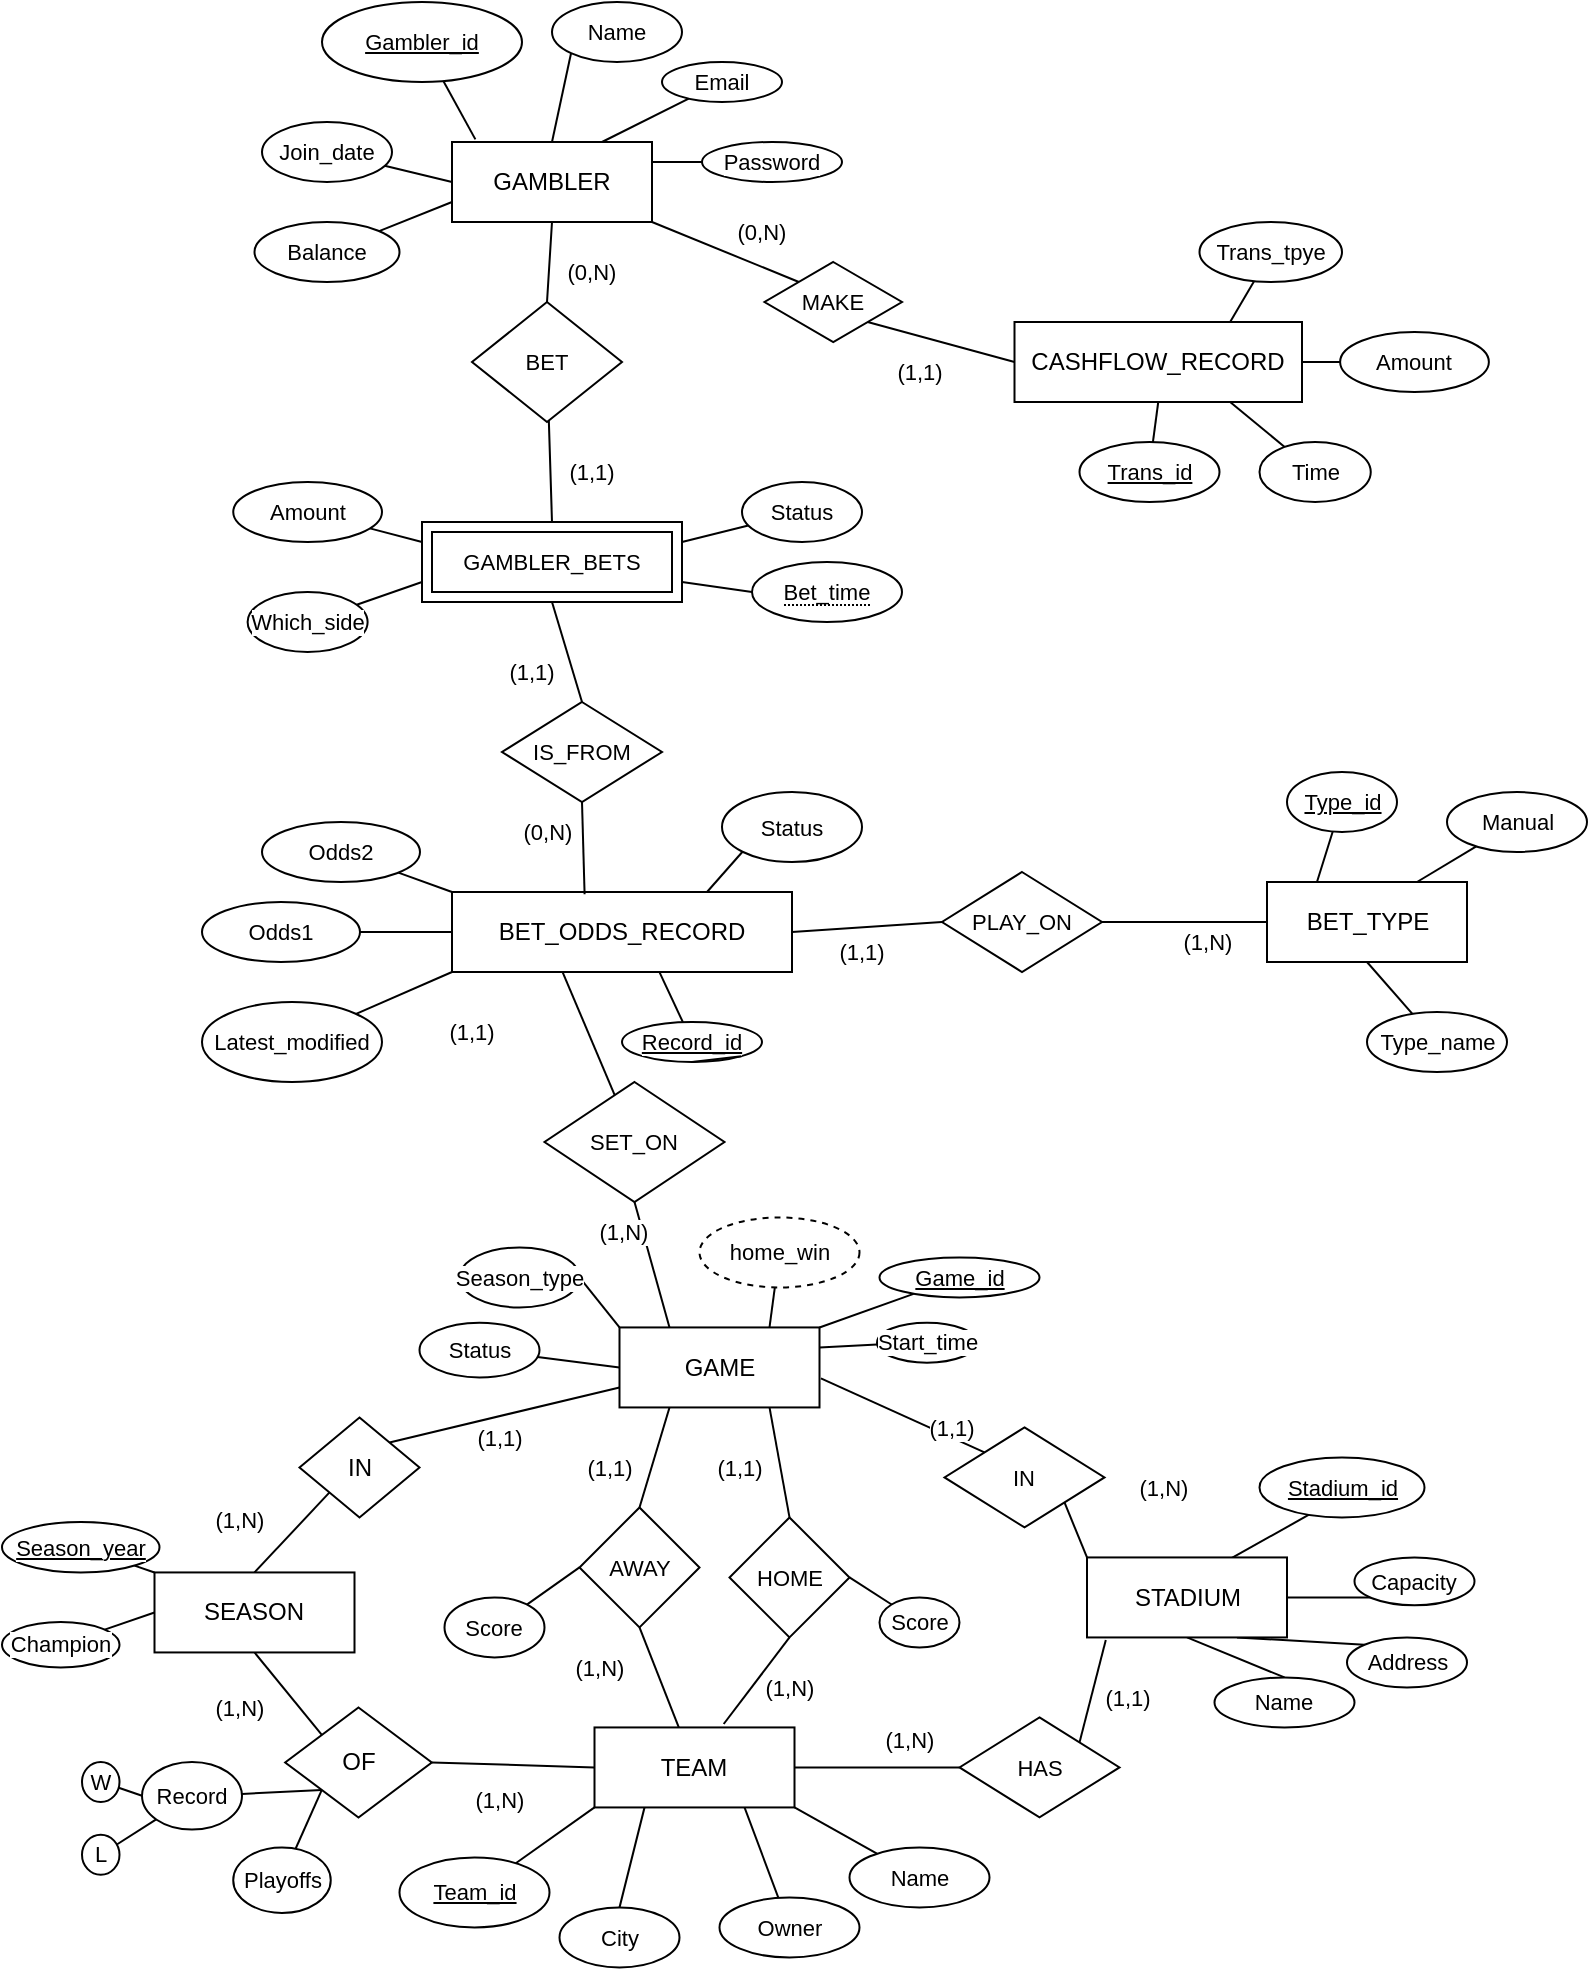 <mxfile version="24.7.17">
  <diagram id="R2lEEEUBdFMjLlhIrx00" name="Page-1">
    <mxGraphModel dx="794" dy="557" grid="1" gridSize="10" guides="1" tooltips="1" connect="1" arrows="0" fold="1" page="1" pageScale="1" pageWidth="850" pageHeight="1100" math="0" shadow="0" extFonts="Permanent Marker^https://fonts.googleapis.com/css?family=Permanent+Marker">
      <root>
        <mxCell id="0" />
        <mxCell id="1" parent="0" />
        <mxCell id="icIyiKykeQHYWmnCPTU--62" style="edgeStyle=none;shape=connector;rounded=0;orthogonalLoop=1;jettySize=auto;html=1;exitX=0.25;exitY=1;exitDx=0;exitDy=0;strokeColor=default;align=center;verticalAlign=middle;fontFamily=Helvetica;fontSize=11;fontColor=default;labelBackgroundColor=default;endArrow=none;entryX=0.5;entryY=0;entryDx=0;entryDy=0;" parent="1" source="icIyiKykeQHYWmnCPTU--3" target="icIyiKykeQHYWmnCPTU--63" edge="1">
          <mxGeometry relative="1" as="geometry">
            <mxPoint x="388.75" y="1017.72" as="targetPoint" />
          </mxGeometry>
        </mxCell>
        <mxCell id="icIyiKykeQHYWmnCPTU--99" style="edgeStyle=none;shape=connector;rounded=0;orthogonalLoop=1;jettySize=auto;html=1;exitX=0.75;exitY=1;exitDx=0;exitDy=0;strokeColor=default;align=center;verticalAlign=middle;fontFamily=Helvetica;fontSize=11;fontColor=default;labelBackgroundColor=default;endArrow=none;" parent="1" source="icIyiKykeQHYWmnCPTU--3" target="icIyiKykeQHYWmnCPTU--100" edge="1">
          <mxGeometry relative="1" as="geometry">
            <mxPoint x="428.75" y="997.72" as="targetPoint" />
          </mxGeometry>
        </mxCell>
        <mxCell id="icIyiKykeQHYWmnCPTU--119" style="edgeStyle=none;shape=connector;rounded=0;orthogonalLoop=1;jettySize=auto;html=1;exitX=1;exitY=1;exitDx=0;exitDy=0;strokeColor=default;align=center;verticalAlign=middle;fontFamily=Helvetica;fontSize=11;fontColor=default;labelBackgroundColor=default;endArrow=none;" parent="1" source="icIyiKykeQHYWmnCPTU--3" target="icIyiKykeQHYWmnCPTU--120" edge="1">
          <mxGeometry relative="1" as="geometry">
            <mxPoint x="478.75" y="967.72" as="targetPoint" />
          </mxGeometry>
        </mxCell>
        <mxCell id="icIyiKykeQHYWmnCPTU--3" value="TEAM" style="whiteSpace=wrap;html=1;align=center;" parent="1" vertex="1">
          <mxGeometry x="346.25" y="912.72" width="100" height="40" as="geometry" />
        </mxCell>
        <mxCell id="icIyiKykeQHYWmnCPTU--30" style="edgeStyle=none;shape=connector;rounded=0;orthogonalLoop=1;jettySize=auto;html=1;exitX=0.75;exitY=1;exitDx=0;exitDy=0;strokeColor=default;align=center;verticalAlign=middle;fontFamily=Helvetica;fontSize=11;fontColor=default;labelBackgroundColor=default;endArrow=none;entryX=0.5;entryY=0;entryDx=0;entryDy=0;" parent="1" source="icIyiKykeQHYWmnCPTU--5" target="icIyiKykeQHYWmnCPTU--31" edge="1">
          <mxGeometry relative="1" as="geometry">
            <mxPoint x="488.75" y="792.72" as="targetPoint" />
          </mxGeometry>
        </mxCell>
        <mxCell id="icIyiKykeQHYWmnCPTU--32" style="edgeStyle=none;shape=connector;rounded=0;orthogonalLoop=1;jettySize=auto;html=1;strokeColor=default;align=center;verticalAlign=middle;fontFamily=Helvetica;fontSize=11;fontColor=default;labelBackgroundColor=default;endArrow=none;entryX=0;entryY=0.5;entryDx=0;entryDy=0;exitX=0.25;exitY=1;exitDx=0;exitDy=0;" parent="1" source="icIyiKykeQHYWmnCPTU--5" target="icIyiKykeQHYWmnCPTU--33" edge="1">
          <mxGeometry relative="1" as="geometry">
            <mxPoint x="398.75" y="842.72" as="targetPoint" />
            <mxPoint x="368.75" y="757.72" as="sourcePoint" />
          </mxGeometry>
        </mxCell>
        <mxCell id="icIyiKykeQHYWmnCPTU--37" style="edgeStyle=none;shape=connector;rounded=0;orthogonalLoop=1;jettySize=auto;html=1;exitX=1;exitY=0.5;exitDx=0;exitDy=0;strokeColor=default;align=center;verticalAlign=middle;fontFamily=Helvetica;fontSize=11;fontColor=default;labelBackgroundColor=default;endArrow=none;" parent="1" source="icIyiKykeQHYWmnCPTU--31" target="icIyiKykeQHYWmnCPTU--38" edge="1">
          <mxGeometry relative="1" as="geometry">
            <mxPoint x="478.75" y="672.72" as="targetPoint" />
          </mxGeometry>
        </mxCell>
        <mxCell id="icIyiKykeQHYWmnCPTU--101" style="edgeStyle=none;shape=connector;rounded=0;orthogonalLoop=1;jettySize=auto;html=1;exitX=1;exitY=0;exitDx=0;exitDy=0;strokeColor=default;align=center;verticalAlign=middle;fontFamily=Helvetica;fontSize=11;fontColor=default;labelBackgroundColor=default;endArrow=none;" parent="1" source="icIyiKykeQHYWmnCPTU--5" target="icIyiKykeQHYWmnCPTU--102" edge="1">
          <mxGeometry relative="1" as="geometry">
            <mxPoint x="803.75" y="677.72" as="targetPoint" />
            <mxPoint x="778.75" y="702.72" as="sourcePoint" />
          </mxGeometry>
        </mxCell>
        <mxCell id="icIyiKykeQHYWmnCPTU--103" style="edgeStyle=none;shape=connector;rounded=0;orthogonalLoop=1;jettySize=auto;html=1;exitX=0;exitY=0.5;exitDx=0;exitDy=0;strokeColor=default;align=center;verticalAlign=middle;fontFamily=Helvetica;fontSize=11;fontColor=default;labelBackgroundColor=default;endArrow=none;" parent="1" source="icIyiKykeQHYWmnCPTU--5" target="icIyiKykeQHYWmnCPTU--104" edge="1">
          <mxGeometry relative="1" as="geometry">
            <mxPoint x="338.75" y="707.72" as="targetPoint" />
          </mxGeometry>
        </mxCell>
        <mxCell id="icIyiKykeQHYWmnCPTU--116" style="edgeStyle=none;shape=connector;rounded=0;orthogonalLoop=1;jettySize=auto;html=1;exitX=0.75;exitY=0;exitDx=0;exitDy=0;strokeColor=default;align=center;verticalAlign=middle;fontFamily=Helvetica;fontSize=11;fontColor=default;labelBackgroundColor=default;endArrow=none;" parent="1" source="icIyiKykeQHYWmnCPTU--5" target="icIyiKykeQHYWmnCPTU--115" edge="1">
          <mxGeometry relative="1" as="geometry" />
        </mxCell>
        <mxCell id="icIyiKykeQHYWmnCPTU--5" value="GAME" style="whiteSpace=wrap;html=1;align=center;" parent="1" vertex="1">
          <mxGeometry x="358.75" y="712.72" width="100" height="40" as="geometry" />
        </mxCell>
        <mxCell id="icIyiKykeQHYWmnCPTU--109" style="edgeStyle=none;shape=connector;rounded=0;orthogonalLoop=1;jettySize=auto;html=1;exitX=1;exitY=0.25;exitDx=0;exitDy=0;strokeColor=default;align=center;verticalAlign=middle;fontFamily=Helvetica;fontSize=11;fontColor=default;labelBackgroundColor=default;endArrow=none;" parent="1" source="icIyiKykeQHYWmnCPTU--5" target="icIyiKykeQHYWmnCPTU--110" edge="1">
          <mxGeometry relative="1" as="geometry">
            <mxPoint x="748.75" y="777.72" as="targetPoint" />
            <mxPoint x="573.75" y="760.22" as="sourcePoint" />
          </mxGeometry>
        </mxCell>
        <mxCell id="icIyiKykeQHYWmnCPTU--122" style="edgeStyle=none;shape=connector;rounded=0;orthogonalLoop=1;jettySize=auto;html=1;exitX=0.117;exitY=-0.033;exitDx=0;exitDy=0;strokeColor=default;align=center;verticalAlign=middle;fontFamily=Helvetica;fontSize=11;fontColor=default;labelBackgroundColor=default;endArrow=none;exitPerimeter=0;" parent="1" source="icIyiKykeQHYWmnCPTU--9" target="icIyiKykeQHYWmnCPTU--123" edge="1">
          <mxGeometry relative="1" as="geometry">
            <mxPoint x="270" y="90" as="targetPoint" />
          </mxGeometry>
        </mxCell>
        <mxCell id="icIyiKykeQHYWmnCPTU--125" style="edgeStyle=none;shape=connector;rounded=0;orthogonalLoop=1;jettySize=auto;html=1;exitX=0.5;exitY=0;exitDx=0;exitDy=0;entryX=0;entryY=1;entryDx=0;entryDy=0;strokeColor=default;align=center;verticalAlign=middle;fontFamily=Helvetica;fontSize=11;fontColor=default;labelBackgroundColor=default;endArrow=none;" parent="1" source="icIyiKykeQHYWmnCPTU--9" target="icIyiKykeQHYWmnCPTU--124" edge="1">
          <mxGeometry relative="1" as="geometry" />
        </mxCell>
        <mxCell id="icIyiKykeQHYWmnCPTU--126" style="edgeStyle=none;shape=connector;rounded=0;orthogonalLoop=1;jettySize=auto;html=1;exitX=0.75;exitY=0;exitDx=0;exitDy=0;strokeColor=default;align=center;verticalAlign=middle;fontFamily=Helvetica;fontSize=11;fontColor=default;labelBackgroundColor=default;endArrow=none;" parent="1" source="icIyiKykeQHYWmnCPTU--9" target="icIyiKykeQHYWmnCPTU--127" edge="1">
          <mxGeometry relative="1" as="geometry">
            <mxPoint x="400" y="110" as="targetPoint" />
          </mxGeometry>
        </mxCell>
        <mxCell id="icIyiKykeQHYWmnCPTU--128" style="edgeStyle=none;shape=connector;rounded=0;orthogonalLoop=1;jettySize=auto;html=1;exitX=1;exitY=0.25;exitDx=0;exitDy=0;strokeColor=default;align=center;verticalAlign=middle;fontFamily=Helvetica;fontSize=11;fontColor=default;labelBackgroundColor=default;endArrow=none;" parent="1" source="icIyiKykeQHYWmnCPTU--9" target="icIyiKykeQHYWmnCPTU--130" edge="1">
          <mxGeometry relative="1" as="geometry">
            <mxPoint x="400" y="130.333" as="targetPoint" />
          </mxGeometry>
        </mxCell>
        <mxCell id="icIyiKykeQHYWmnCPTU--132" style="edgeStyle=none;shape=connector;rounded=0;orthogonalLoop=1;jettySize=auto;html=1;exitX=0;exitY=0.5;exitDx=0;exitDy=0;strokeColor=default;align=center;verticalAlign=middle;fontFamily=Helvetica;fontSize=11;fontColor=default;labelBackgroundColor=default;endArrow=none;" parent="1" source="icIyiKykeQHYWmnCPTU--9" target="icIyiKykeQHYWmnCPTU--133" edge="1">
          <mxGeometry relative="1" as="geometry">
            <mxPoint x="240" y="140.333" as="targetPoint" />
          </mxGeometry>
        </mxCell>
        <mxCell id="icIyiKykeQHYWmnCPTU--297" style="edgeStyle=none;shape=connector;rounded=0;orthogonalLoop=1;jettySize=auto;html=1;exitX=0;exitY=0.75;exitDx=0;exitDy=0;strokeColor=default;align=center;verticalAlign=middle;fontFamily=Helvetica;fontSize=11;fontColor=default;labelBackgroundColor=default;endArrow=none;" parent="1" source="icIyiKykeQHYWmnCPTU--9" target="icIyiKykeQHYWmnCPTU--298" edge="1">
          <mxGeometry relative="1" as="geometry">
            <mxPoint x="240" y="160.0" as="targetPoint" />
          </mxGeometry>
        </mxCell>
        <mxCell id="icIyiKykeQHYWmnCPTU--9" value="GAMBLER" style="whiteSpace=wrap;html=1;align=center;" parent="1" vertex="1">
          <mxGeometry x="275" y="120" width="100" height="40" as="geometry" />
        </mxCell>
        <mxCell id="icIyiKykeQHYWmnCPTU--93" style="edgeStyle=none;shape=connector;rounded=0;orthogonalLoop=1;jettySize=auto;html=1;exitX=0.324;exitY=0.988;exitDx=0;exitDy=0;strokeColor=default;align=center;verticalAlign=middle;fontFamily=Helvetica;fontSize=11;fontColor=default;labelBackgroundColor=default;endArrow=none;exitPerimeter=0;" parent="1" source="icIyiKykeQHYWmnCPTU--10" target="icIyiKykeQHYWmnCPTU--94" edge="1">
          <mxGeometry relative="1" as="geometry">
            <mxPoint x="330" y="590" as="targetPoint" />
          </mxGeometry>
        </mxCell>
        <mxCell id="icIyiKykeQHYWmnCPTU--157" style="edgeStyle=none;shape=connector;rounded=0;orthogonalLoop=1;jettySize=auto;html=1;strokeColor=default;align=center;verticalAlign=middle;fontFamily=Helvetica;fontSize=11;fontColor=default;labelBackgroundColor=default;endArrow=none;exitX=0.604;exitY=0.946;exitDx=0;exitDy=0;exitPerimeter=0;" parent="1" source="icIyiKykeQHYWmnCPTU--10" target="icIyiKykeQHYWmnCPTU--158" edge="1">
          <mxGeometry relative="1" as="geometry">
            <mxPoint x="250" y="470" as="targetPoint" />
          </mxGeometry>
        </mxCell>
        <mxCell id="icIyiKykeQHYWmnCPTU--159" style="edgeStyle=none;shape=connector;rounded=0;orthogonalLoop=1;jettySize=auto;html=1;exitX=0;exitY=0.5;exitDx=0;exitDy=0;strokeColor=default;align=center;verticalAlign=middle;fontFamily=Helvetica;fontSize=11;fontColor=default;labelBackgroundColor=default;endArrow=none;" parent="1" source="icIyiKykeQHYWmnCPTU--10" target="icIyiKykeQHYWmnCPTU--160" edge="1">
          <mxGeometry relative="1" as="geometry">
            <mxPoint x="440" y="570" as="targetPoint" />
          </mxGeometry>
        </mxCell>
        <mxCell id="icIyiKykeQHYWmnCPTU--171" style="edgeStyle=none;shape=connector;rounded=0;orthogonalLoop=1;jettySize=auto;html=1;exitX=0;exitY=1;exitDx=0;exitDy=0;strokeColor=default;align=center;verticalAlign=middle;fontFamily=Helvetica;fontSize=11;fontColor=default;labelBackgroundColor=default;endArrow=none;" parent="1" source="icIyiKykeQHYWmnCPTU--10" target="icIyiKykeQHYWmnCPTU--172" edge="1">
          <mxGeometry relative="1" as="geometry">
            <mxPoint x="230" y="560" as="targetPoint" />
          </mxGeometry>
        </mxCell>
        <mxCell id="icIyiKykeQHYWmnCPTU--10" value="BET_ODDS_RECORD" style="whiteSpace=wrap;html=1;align=center;" parent="1" vertex="1">
          <mxGeometry x="275" y="495" width="170" height="40" as="geometry" />
        </mxCell>
        <mxCell id="icIyiKykeQHYWmnCPTU--31" value="HOME" style="shape=rhombus;perimeter=rhombusPerimeter;whiteSpace=wrap;html=1;align=center;fontFamily=Helvetica;fontSize=11;fontColor=default;labelBackgroundColor=default;" parent="1" vertex="1">
          <mxGeometry x="413.75" y="807.72" width="60" height="60" as="geometry" />
        </mxCell>
        <mxCell id="icIyiKykeQHYWmnCPTU--35" style="edgeStyle=none;shape=connector;rounded=0;orthogonalLoop=1;jettySize=auto;html=1;exitX=1;exitY=0.5;exitDx=0;exitDy=0;strokeColor=default;align=center;verticalAlign=middle;fontFamily=Helvetica;fontSize=11;fontColor=default;labelBackgroundColor=default;endArrow=none;" parent="1" source="icIyiKykeQHYWmnCPTU--33" target="icIyiKykeQHYWmnCPTU--3" edge="1">
          <mxGeometry relative="1" as="geometry" />
        </mxCell>
        <mxCell id="icIyiKykeQHYWmnCPTU--33" value="AWAY" style="shape=rhombus;perimeter=rhombusPerimeter;whiteSpace=wrap;html=1;align=center;fontFamily=Helvetica;fontSize=11;fontColor=default;labelBackgroundColor=default;direction=south;" parent="1" vertex="1">
          <mxGeometry x="338.75" y="802.72" width="60" height="60" as="geometry" />
        </mxCell>
        <mxCell id="icIyiKykeQHYWmnCPTU--36" style="edgeStyle=none;shape=connector;rounded=0;orthogonalLoop=1;jettySize=auto;html=1;exitX=0.5;exitY=1;exitDx=0;exitDy=0;entryX=0.646;entryY=-0.043;entryDx=0;entryDy=0;entryPerimeter=0;strokeColor=default;align=center;verticalAlign=middle;fontFamily=Helvetica;fontSize=11;fontColor=default;labelBackgroundColor=default;endArrow=none;" parent="1" source="icIyiKykeQHYWmnCPTU--31" target="icIyiKykeQHYWmnCPTU--3" edge="1">
          <mxGeometry relative="1" as="geometry" />
        </mxCell>
        <mxCell id="icIyiKykeQHYWmnCPTU--38" value="Score" style="ellipse;whiteSpace=wrap;html=1;align=center;fontFamily=Helvetica;fontSize=11;fontColor=default;labelBackgroundColor=default;" parent="1" vertex="1">
          <mxGeometry x="488.75" y="847.72" width="40" height="25" as="geometry" />
        </mxCell>
        <mxCell id="icIyiKykeQHYWmnCPTU--39" style="edgeStyle=none;shape=connector;rounded=0;orthogonalLoop=1;jettySize=auto;html=1;exitX=0.5;exitY=1;exitDx=0;exitDy=0;strokeColor=default;align=center;verticalAlign=middle;fontFamily=Helvetica;fontSize=11;fontColor=default;labelBackgroundColor=default;endArrow=none;" parent="1" source="icIyiKykeQHYWmnCPTU--33" target="icIyiKykeQHYWmnCPTU--40" edge="1">
          <mxGeometry relative="1" as="geometry">
            <mxPoint x="218.75" y="692.72" as="targetPoint" />
            <mxPoint x="318.75" y="862.72" as="sourcePoint" />
          </mxGeometry>
        </mxCell>
        <mxCell id="icIyiKykeQHYWmnCPTU--40" value="Score" style="ellipse;whiteSpace=wrap;html=1;align=center;fontFamily=Helvetica;fontSize=11;fontColor=default;labelBackgroundColor=default;" parent="1" vertex="1">
          <mxGeometry x="271.25" y="847.72" width="50" height="30" as="geometry" />
        </mxCell>
        <mxCell id="icIyiKykeQHYWmnCPTU--60" style="edgeStyle=none;shape=connector;rounded=0;orthogonalLoop=1;jettySize=auto;html=1;exitX=0;exitY=1;exitDx=0;exitDy=0;strokeColor=default;align=center;verticalAlign=middle;fontFamily=Helvetica;fontSize=11;fontColor=default;labelBackgroundColor=default;endArrow=none;" parent="1" source="icIyiKykeQHYWmnCPTU--3" target="icIyiKykeQHYWmnCPTU--61" edge="1">
          <mxGeometry relative="1" as="geometry">
            <mxPoint x="373.75" y="997.72" as="targetPoint" />
            <mxPoint x="413.75" y="992.72" as="sourcePoint" />
          </mxGeometry>
        </mxCell>
        <mxCell id="icIyiKykeQHYWmnCPTU--61" value="Team_id" style="ellipse;whiteSpace=wrap;html=1;align=center;fontStyle=4;fontFamily=Helvetica;fontSize=11;fontColor=default;labelBackgroundColor=default;" parent="1" vertex="1">
          <mxGeometry x="248.75" y="977.72" width="75" height="35" as="geometry" />
        </mxCell>
        <mxCell id="icIyiKykeQHYWmnCPTU--63" value="City" style="ellipse;whiteSpace=wrap;html=1;align=center;fontFamily=Helvetica;fontSize=11;fontColor=default;labelBackgroundColor=default;" parent="1" vertex="1">
          <mxGeometry x="328.75" y="1002.72" width="60" height="30" as="geometry" />
        </mxCell>
        <mxCell id="icIyiKykeQHYWmnCPTU--77" style="edgeStyle=none;shape=connector;rounded=0;orthogonalLoop=1;jettySize=auto;html=1;exitX=0.5;exitY=1;exitDx=0;exitDy=0;strokeColor=default;align=center;verticalAlign=middle;fontFamily=Helvetica;fontSize=11;fontColor=default;labelBackgroundColor=default;endArrow=none;entryX=0.5;entryY=0;entryDx=0;entryDy=0;" parent="1" source="icIyiKykeQHYWmnCPTU--76" target="icIyiKykeQHYWmnCPTU--79" edge="1">
          <mxGeometry relative="1" as="geometry">
            <mxPoint x="305" y="390" as="targetPoint" />
          </mxGeometry>
        </mxCell>
        <mxCell id="icIyiKykeQHYWmnCPTU--81" style="edgeStyle=none;shape=connector;rounded=0;orthogonalLoop=1;jettySize=auto;html=1;exitX=0.5;exitY=0;exitDx=0;exitDy=0;strokeColor=default;align=center;verticalAlign=middle;fontFamily=Helvetica;fontSize=11;fontColor=default;labelBackgroundColor=default;endArrow=none;" parent="1" source="icIyiKykeQHYWmnCPTU--76" target="icIyiKykeQHYWmnCPTU--82" edge="1">
          <mxGeometry relative="1" as="geometry">
            <mxPoint x="355" y="270" as="targetPoint" />
          </mxGeometry>
        </mxCell>
        <mxCell id="icIyiKykeQHYWmnCPTU--139" style="edgeStyle=none;shape=connector;rounded=0;orthogonalLoop=1;jettySize=auto;html=1;exitX=0;exitY=0.75;exitDx=0;exitDy=0;strokeColor=default;align=center;verticalAlign=middle;fontFamily=Helvetica;fontSize=11;fontColor=default;labelBackgroundColor=default;endArrow=none;" parent="1" source="icIyiKykeQHYWmnCPTU--76" target="icIyiKykeQHYWmnCPTU--140" edge="1">
          <mxGeometry relative="1" as="geometry">
            <mxPoint x="380" y="370" as="targetPoint" />
          </mxGeometry>
        </mxCell>
        <mxCell id="icIyiKykeQHYWmnCPTU--142" style="edgeStyle=none;shape=connector;rounded=0;orthogonalLoop=1;jettySize=auto;html=1;exitX=1;exitY=0.25;exitDx=0;exitDy=0;strokeColor=default;align=center;verticalAlign=middle;fontFamily=Helvetica;fontSize=11;fontColor=default;labelBackgroundColor=default;endArrow=none;" parent="1" source="icIyiKykeQHYWmnCPTU--76" target="icIyiKykeQHYWmnCPTU--143" edge="1">
          <mxGeometry relative="1" as="geometry">
            <mxPoint x="430" y="320.333" as="targetPoint" />
          </mxGeometry>
        </mxCell>
        <mxCell id="icIyiKykeQHYWmnCPTU--299" style="edgeStyle=none;shape=connector;rounded=0;orthogonalLoop=1;jettySize=auto;html=1;exitX=0;exitY=0.25;exitDx=0;exitDy=0;strokeColor=default;align=center;verticalAlign=middle;fontFamily=Helvetica;fontSize=11;fontColor=default;labelBackgroundColor=default;endArrow=none;" parent="1" source="icIyiKykeQHYWmnCPTU--76" target="icIyiKykeQHYWmnCPTU--300" edge="1">
          <mxGeometry relative="1" as="geometry">
            <mxPoint x="240" y="319.923" as="targetPoint" />
          </mxGeometry>
        </mxCell>
        <mxCell id="icIyiKykeQHYWmnCPTU--76" value="GAMBLER_BETS" style="shape=ext;margin=3;double=1;whiteSpace=wrap;html=1;align=center;fontFamily=Helvetica;fontSize=11;fontColor=default;labelBackgroundColor=default;" parent="1" vertex="1">
          <mxGeometry x="260" y="310" width="130" height="40" as="geometry" />
        </mxCell>
        <mxCell id="icIyiKykeQHYWmnCPTU--79" value="IS_FROM" style="shape=rhombus;perimeter=rhombusPerimeter;whiteSpace=wrap;html=1;align=center;fontFamily=Helvetica;fontSize=11;fontColor=default;labelBackgroundColor=default;" parent="1" vertex="1">
          <mxGeometry x="300" y="400" width="80" height="50" as="geometry" />
        </mxCell>
        <mxCell id="icIyiKykeQHYWmnCPTU--80" style="edgeStyle=none;shape=connector;rounded=0;orthogonalLoop=1;jettySize=auto;html=1;exitX=0.5;exitY=1;exitDx=0;exitDy=0;entryX=0.39;entryY=0.029;entryDx=0;entryDy=0;entryPerimeter=0;strokeColor=default;align=center;verticalAlign=middle;fontFamily=Helvetica;fontSize=11;fontColor=default;labelBackgroundColor=default;endArrow=none;" parent="1" source="icIyiKykeQHYWmnCPTU--79" target="icIyiKykeQHYWmnCPTU--10" edge="1">
          <mxGeometry relative="1" as="geometry" />
        </mxCell>
        <mxCell id="icIyiKykeQHYWmnCPTU--83" style="edgeStyle=none;shape=connector;rounded=0;orthogonalLoop=1;jettySize=auto;html=1;exitX=0.5;exitY=0;exitDx=0;exitDy=0;entryX=0.5;entryY=1;entryDx=0;entryDy=0;strokeColor=default;align=center;verticalAlign=middle;fontFamily=Helvetica;fontSize=11;fontColor=default;labelBackgroundColor=default;endArrow=none;" parent="1" source="icIyiKykeQHYWmnCPTU--82" target="icIyiKykeQHYWmnCPTU--9" edge="1">
          <mxGeometry relative="1" as="geometry" />
        </mxCell>
        <mxCell id="icIyiKykeQHYWmnCPTU--135" style="edgeStyle=none;shape=connector;rounded=0;orthogonalLoop=1;jettySize=auto;html=1;exitX=1;exitY=0.75;exitDx=0;exitDy=0;strokeColor=default;align=center;verticalAlign=middle;fontFamily=Helvetica;fontSize=11;fontColor=default;labelBackgroundColor=default;endArrow=none;entryX=0;entryY=0.5;entryDx=0;entryDy=0;" parent="1" source="icIyiKykeQHYWmnCPTU--76" target="icIyiKykeQHYWmnCPTU--148" edge="1">
          <mxGeometry relative="1" as="geometry">
            <mxPoint x="429" y="348" as="targetPoint" />
          </mxGeometry>
        </mxCell>
        <mxCell id="icIyiKykeQHYWmnCPTU--82" value="BET" style="shape=rhombus;perimeter=rhombusPerimeter;whiteSpace=wrap;html=1;align=center;fontFamily=Helvetica;fontSize=11;fontColor=default;labelBackgroundColor=default;" parent="1" vertex="1">
          <mxGeometry x="285" y="200" width="75" height="60" as="geometry" />
        </mxCell>
        <mxCell id="icIyiKykeQHYWmnCPTU--149" style="edgeStyle=none;shape=connector;rounded=0;orthogonalLoop=1;jettySize=auto;html=1;exitX=0.25;exitY=0;exitDx=0;exitDy=0;strokeColor=default;align=center;verticalAlign=middle;fontFamily=Helvetica;fontSize=11;fontColor=default;labelBackgroundColor=default;endArrow=none;" parent="1" source="icIyiKykeQHYWmnCPTU--89" target="icIyiKykeQHYWmnCPTU--150" edge="1">
          <mxGeometry relative="1" as="geometry">
            <mxPoint x="707.5" y="455" as="targetPoint" />
          </mxGeometry>
        </mxCell>
        <mxCell id="icIyiKykeQHYWmnCPTU--151" style="edgeStyle=none;shape=connector;rounded=0;orthogonalLoop=1;jettySize=auto;html=1;exitX=0.75;exitY=0;exitDx=0;exitDy=0;strokeColor=default;align=center;verticalAlign=middle;fontFamily=Helvetica;fontSize=11;fontColor=default;labelBackgroundColor=default;endArrow=none;" parent="1" source="icIyiKykeQHYWmnCPTU--89" target="icIyiKykeQHYWmnCPTU--152" edge="1">
          <mxGeometry relative="1" as="geometry">
            <mxPoint x="792.5" y="475" as="targetPoint" />
          </mxGeometry>
        </mxCell>
        <mxCell id="icIyiKykeQHYWmnCPTU--161" style="edgeStyle=none;shape=connector;rounded=0;orthogonalLoop=1;jettySize=auto;html=1;exitX=0.5;exitY=1;exitDx=0;exitDy=0;strokeColor=default;align=center;verticalAlign=middle;fontFamily=Helvetica;fontSize=11;fontColor=default;labelBackgroundColor=default;endArrow=none;" parent="1" source="icIyiKykeQHYWmnCPTU--89" target="icIyiKykeQHYWmnCPTU--163" edge="1">
          <mxGeometry relative="1" as="geometry">
            <mxPoint x="742.5" y="555" as="targetPoint" />
          </mxGeometry>
        </mxCell>
        <mxCell id="icIyiKykeQHYWmnCPTU--89" value="BET_TYPE" style="whiteSpace=wrap;html=1;align=center;" parent="1" vertex="1">
          <mxGeometry x="682.5" y="490" width="100" height="40" as="geometry" />
        </mxCell>
        <mxCell id="icIyiKykeQHYWmnCPTU--90" style="edgeStyle=none;shape=connector;rounded=0;orthogonalLoop=1;jettySize=auto;html=1;exitX=0;exitY=0.5;exitDx=0;exitDy=0;strokeColor=default;align=center;verticalAlign=middle;fontFamily=Helvetica;fontSize=11;fontColor=default;labelBackgroundColor=default;endArrow=none;entryX=1;entryY=0.5;entryDx=0;entryDy=0;" parent="1" source="icIyiKykeQHYWmnCPTU--89" target="icIyiKykeQHYWmnCPTU--91" edge="1">
          <mxGeometry relative="1" as="geometry">
            <mxPoint x="652.5" y="435" as="targetPoint" />
            <mxPoint x="620.5" y="385" as="sourcePoint" />
          </mxGeometry>
        </mxCell>
        <mxCell id="icIyiKykeQHYWmnCPTU--91" value="PLAY_ON" style="shape=rhombus;perimeter=rhombusPerimeter;whiteSpace=wrap;html=1;align=center;fontFamily=Helvetica;fontSize=11;fontColor=default;labelBackgroundColor=default;" parent="1" vertex="1">
          <mxGeometry x="520" y="485" width="80" height="50" as="geometry" />
        </mxCell>
        <mxCell id="icIyiKykeQHYWmnCPTU--92" style="edgeStyle=none;shape=connector;rounded=0;orthogonalLoop=1;jettySize=auto;html=1;exitX=0;exitY=0.5;exitDx=0;exitDy=0;entryX=1;entryY=0.5;entryDx=0;entryDy=0;strokeColor=default;align=center;verticalAlign=middle;fontFamily=Helvetica;fontSize=11;fontColor=default;labelBackgroundColor=default;endArrow=none;" parent="1" source="icIyiKykeQHYWmnCPTU--91" target="icIyiKykeQHYWmnCPTU--10" edge="1">
          <mxGeometry relative="1" as="geometry">
            <mxPoint x="350" y="510" as="targetPoint" />
          </mxGeometry>
        </mxCell>
        <mxCell id="icIyiKykeQHYWmnCPTU--95" style="edgeStyle=none;shape=connector;rounded=0;orthogonalLoop=1;jettySize=auto;html=1;exitX=0.5;exitY=1;exitDx=0;exitDy=0;entryX=0.25;entryY=0;entryDx=0;entryDy=0;strokeColor=default;align=center;verticalAlign=middle;fontFamily=Helvetica;fontSize=11;fontColor=default;labelBackgroundColor=default;endArrow=none;" parent="1" source="icIyiKykeQHYWmnCPTU--94" target="icIyiKykeQHYWmnCPTU--5" edge="1">
          <mxGeometry relative="1" as="geometry">
            <mxPoint x="363.75" y="657.72" as="sourcePoint" />
          </mxGeometry>
        </mxCell>
        <mxCell id="icIyiKykeQHYWmnCPTU--94" value="SET_ON" style="shape=rhombus;perimeter=rhombusPerimeter;whiteSpace=wrap;html=1;align=center;fontFamily=Helvetica;fontSize=11;fontColor=default;labelBackgroundColor=default;" parent="1" vertex="1">
          <mxGeometry x="321.25" y="590" width="90" height="60" as="geometry" />
        </mxCell>
        <mxCell id="icIyiKykeQHYWmnCPTU--100" value="Owner" style="ellipse;whiteSpace=wrap;html=1;align=center;fontFamily=Helvetica;fontSize=11;fontColor=default;labelBackgroundColor=default;" parent="1" vertex="1">
          <mxGeometry x="408.75" y="997.72" width="70" height="30" as="geometry" />
        </mxCell>
        <mxCell id="icIyiKykeQHYWmnCPTU--102" value="Game_id" style="ellipse;whiteSpace=wrap;html=1;align=center;fontStyle=4;fontFamily=Helvetica;fontSize=11;fontColor=default;labelBackgroundColor=default;" parent="1" vertex="1">
          <mxGeometry x="488.75" y="677.72" width="80" height="20" as="geometry" />
        </mxCell>
        <mxCell id="icIyiKykeQHYWmnCPTU--104" value="Status" style="ellipse;whiteSpace=wrap;html=1;align=center;fontFamily=Helvetica;fontSize=11;fontColor=default;labelBackgroundColor=default;" parent="1" vertex="1">
          <mxGeometry x="258.75" y="710.33" width="60" height="27.39" as="geometry" />
        </mxCell>
        <mxCell id="icIyiKykeQHYWmnCPTU--110" value="Start_time" style="ellipse;whiteSpace=wrap;html=1;align=center;fontFamily=Helvetica;fontSize=11;fontColor=default;labelBackgroundColor=default;" parent="1" vertex="1">
          <mxGeometry x="487.5" y="710.33" width="50" height="20" as="geometry" />
        </mxCell>
        <mxCell id="icIyiKykeQHYWmnCPTU--115" value="home_win" style="ellipse;whiteSpace=wrap;html=1;align=center;dashed=1;fontFamily=Helvetica;fontSize=11;fontColor=default;labelBackgroundColor=default;" parent="1" vertex="1">
          <mxGeometry x="398.75" y="657.72" width="80" height="35" as="geometry" />
        </mxCell>
        <mxCell id="icIyiKykeQHYWmnCPTU--118" style="edgeStyle=none;shape=connector;rounded=0;orthogonalLoop=1;jettySize=auto;html=1;exitX=1;exitY=0.5;exitDx=0;exitDy=0;entryX=0;entryY=0;entryDx=0;entryDy=0;strokeColor=default;align=center;verticalAlign=middle;fontFamily=Helvetica;fontSize=11;fontColor=default;labelBackgroundColor=default;endArrow=none;" parent="1" source="icIyiKykeQHYWmnCPTU--117" target="icIyiKykeQHYWmnCPTU--5" edge="1">
          <mxGeometry relative="1" as="geometry" />
        </mxCell>
        <mxCell id="icIyiKykeQHYWmnCPTU--117" value="Season_type" style="ellipse;whiteSpace=wrap;html=1;align=center;fontFamily=Helvetica;fontSize=11;fontColor=default;labelBackgroundColor=default;" parent="1" vertex="1">
          <mxGeometry x="278.75" y="672.72" width="60" height="30" as="geometry" />
        </mxCell>
        <mxCell id="icIyiKykeQHYWmnCPTU--120" value="Name" style="ellipse;whiteSpace=wrap;html=1;align=center;fontFamily=Helvetica;fontSize=11;fontColor=default;labelBackgroundColor=default;" parent="1" vertex="1">
          <mxGeometry x="473.75" y="972.72" width="70" height="30" as="geometry" />
        </mxCell>
        <mxCell id="icIyiKykeQHYWmnCPTU--123" value="&lt;u&gt;Gambler_id&lt;/u&gt;" style="ellipse;whiteSpace=wrap;html=1;align=center;fontFamily=Helvetica;fontSize=11;fontColor=default;labelBackgroundColor=default;" parent="1" vertex="1">
          <mxGeometry x="210" y="50" width="100" height="40" as="geometry" />
        </mxCell>
        <mxCell id="icIyiKykeQHYWmnCPTU--124" value="Name" style="ellipse;whiteSpace=wrap;html=1;align=center;fontFamily=Helvetica;fontSize=11;fontColor=default;labelBackgroundColor=default;" parent="1" vertex="1">
          <mxGeometry x="325" y="50" width="65" height="30" as="geometry" />
        </mxCell>
        <mxCell id="icIyiKykeQHYWmnCPTU--127" value="Email" style="ellipse;whiteSpace=wrap;html=1;align=center;fontFamily=Helvetica;fontSize=11;fontColor=default;labelBackgroundColor=default;" parent="1" vertex="1">
          <mxGeometry x="380" y="80" width="60" height="20" as="geometry" />
        </mxCell>
        <mxCell id="icIyiKykeQHYWmnCPTU--130" value="Password" style="ellipse;whiteSpace=wrap;html=1;align=center;fontFamily=Helvetica;fontSize=11;fontColor=default;labelBackgroundColor=default;" parent="1" vertex="1">
          <mxGeometry x="400" y="120" width="70" height="20" as="geometry" />
        </mxCell>
        <mxCell id="icIyiKykeQHYWmnCPTU--133" value="Join_date" style="ellipse;whiteSpace=wrap;html=1;align=center;fontFamily=Helvetica;fontSize=11;fontColor=default;labelBackgroundColor=default;" parent="1" vertex="1">
          <mxGeometry x="180" y="110" width="65" height="30" as="geometry" />
        </mxCell>
        <mxCell id="icIyiKykeQHYWmnCPTU--140" value="Which_side" style="ellipse;whiteSpace=wrap;html=1;align=center;fontFamily=Helvetica;fontSize=11;fontColor=default;labelBackgroundColor=default;" parent="1" vertex="1">
          <mxGeometry x="172.81" y="345" width="60" height="30" as="geometry" />
        </mxCell>
        <mxCell id="icIyiKykeQHYWmnCPTU--143" value="Status" style="ellipse;whiteSpace=wrap;html=1;align=center;fontFamily=Helvetica;fontSize=11;fontColor=default;labelBackgroundColor=default;" parent="1" vertex="1">
          <mxGeometry x="420" y="290" width="60" height="30" as="geometry" />
        </mxCell>
        <mxCell id="icIyiKykeQHYWmnCPTU--148" value="&lt;span style=&quot;border-bottom: 1px dotted&quot;&gt;Bet_time&lt;/span&gt;" style="ellipse;whiteSpace=wrap;html=1;align=center;fontFamily=Helvetica;fontSize=11;fontColor=default;labelBackgroundColor=default;" parent="1" vertex="1">
          <mxGeometry x="425" y="330" width="75" height="30" as="geometry" />
        </mxCell>
        <mxCell id="icIyiKykeQHYWmnCPTU--150" value="&lt;u&gt;Type_id&lt;/u&gt;" style="ellipse;whiteSpace=wrap;html=1;align=center;fontFamily=Helvetica;fontSize=11;fontColor=default;labelBackgroundColor=default;" parent="1" vertex="1">
          <mxGeometry x="692.5" y="435" width="55" height="30" as="geometry" />
        </mxCell>
        <mxCell id="icIyiKykeQHYWmnCPTU--152" value="Manual" style="ellipse;whiteSpace=wrap;html=1;align=center;fontFamily=Helvetica;fontSize=11;fontColor=default;labelBackgroundColor=default;" parent="1" vertex="1">
          <mxGeometry x="772.5" y="445" width="70" height="30" as="geometry" />
        </mxCell>
        <mxCell id="icIyiKykeQHYWmnCPTU--158" value="&lt;u&gt;Record_id&lt;/u&gt;" style="ellipse;whiteSpace=wrap;html=1;align=center;fontFamily=Helvetica;fontSize=11;fontColor=default;labelBackgroundColor=default;" parent="1" vertex="1">
          <mxGeometry x="360" y="560" width="70" height="20" as="geometry" />
        </mxCell>
        <mxCell id="icIyiKykeQHYWmnCPTU--160" value="Odds1" style="ellipse;whiteSpace=wrap;html=1;align=center;fontFamily=Helvetica;fontSize=11;fontColor=default;labelBackgroundColor=default;" parent="1" vertex="1">
          <mxGeometry x="150" y="500" width="79" height="30" as="geometry" />
        </mxCell>
        <mxCell id="icIyiKykeQHYWmnCPTU--163" value="Type_name" style="ellipse;whiteSpace=wrap;html=1;align=center;fontFamily=Helvetica;fontSize=11;fontColor=default;labelBackgroundColor=default;" parent="1" vertex="1">
          <mxGeometry x="732.5" y="555" width="70" height="30" as="geometry" />
        </mxCell>
        <mxCell id="icIyiKykeQHYWmnCPTU--167" style="edgeStyle=none;shape=connector;rounded=0;orthogonalLoop=1;jettySize=auto;html=1;strokeColor=default;align=center;verticalAlign=middle;fontFamily=Helvetica;fontSize=11;fontColor=default;labelBackgroundColor=default;endArrow=none;exitX=0;exitY=0;exitDx=0;exitDy=0;" parent="1" source="icIyiKykeQHYWmnCPTU--10" target="icIyiKykeQHYWmnCPTU--168" edge="1">
          <mxGeometry relative="1" as="geometry">
            <mxPoint x="520.5" y="582.5" as="targetPoint" />
            <mxPoint x="270" y="490" as="sourcePoint" />
          </mxGeometry>
        </mxCell>
        <mxCell id="icIyiKykeQHYWmnCPTU--168" value="Odds2" style="ellipse;whiteSpace=wrap;html=1;align=center;fontFamily=Helvetica;fontSize=11;fontColor=default;labelBackgroundColor=default;" parent="1" vertex="1">
          <mxGeometry x="180" y="460" width="79" height="30" as="geometry" />
        </mxCell>
        <mxCell id="icIyiKykeQHYWmnCPTU--170" style="edgeStyle=none;shape=connector;rounded=0;orthogonalLoop=1;jettySize=auto;html=1;exitX=0;exitY=1;exitDx=0;exitDy=0;entryX=0.75;entryY=0;entryDx=0;entryDy=0;strokeColor=default;align=center;verticalAlign=middle;fontFamily=Helvetica;fontSize=11;fontColor=default;labelBackgroundColor=default;endArrow=none;" parent="1" source="icIyiKykeQHYWmnCPTU--169" target="icIyiKykeQHYWmnCPTU--10" edge="1">
          <mxGeometry relative="1" as="geometry" />
        </mxCell>
        <mxCell id="icIyiKykeQHYWmnCPTU--169" value="Status" style="ellipse;whiteSpace=wrap;html=1;align=center;fontFamily=Helvetica;fontSize=11;fontColor=default;labelBackgroundColor=default;" parent="1" vertex="1">
          <mxGeometry x="410" y="445" width="70" height="35" as="geometry" />
        </mxCell>
        <mxCell id="icIyiKykeQHYWmnCPTU--172" value="Latest_modified" style="ellipse;whiteSpace=wrap;html=1;align=center;fontFamily=Helvetica;fontSize=11;fontColor=default;labelBackgroundColor=default;" parent="1" vertex="1">
          <mxGeometry x="150" y="550" width="90" height="40" as="geometry" />
        </mxCell>
        <mxCell id="icIyiKykeQHYWmnCPTU--175" value="(0,N)" style="text;html=1;align=center;verticalAlign=middle;whiteSpace=wrap;rounded=0;fontFamily=Helvetica;fontSize=11;fontColor=default;labelBackgroundColor=default;" parent="1" vertex="1">
          <mxGeometry x="315" y="170" width="60" height="30" as="geometry" />
        </mxCell>
        <mxCell id="icIyiKykeQHYWmnCPTU--176" value="(1,1)" style="text;html=1;align=center;verticalAlign=middle;whiteSpace=wrap;rounded=0;fontFamily=Helvetica;fontSize=11;fontColor=default;labelBackgroundColor=default;" parent="1" vertex="1">
          <mxGeometry x="315" y="270" width="60" height="30" as="geometry" />
        </mxCell>
        <mxCell id="icIyiKykeQHYWmnCPTU--177" value="(1,1)" style="text;html=1;align=center;verticalAlign=middle;whiteSpace=wrap;rounded=0;fontFamily=Helvetica;fontSize=11;fontColor=default;labelBackgroundColor=default;" parent="1" vertex="1">
          <mxGeometry x="285" y="370" width="60" height="30" as="geometry" />
        </mxCell>
        <mxCell id="icIyiKykeQHYWmnCPTU--179" value="(0,N)" style="text;html=1;align=center;verticalAlign=middle;whiteSpace=wrap;rounded=0;fontFamily=Helvetica;fontSize=11;fontColor=default;labelBackgroundColor=default;" parent="1" vertex="1">
          <mxGeometry x="292.5" y="450" width="60" height="30" as="geometry" />
        </mxCell>
        <mxCell id="icIyiKykeQHYWmnCPTU--182" value="(1,1)" style="text;html=1;align=center;verticalAlign=middle;whiteSpace=wrap;rounded=0;fontFamily=Helvetica;fontSize=11;fontColor=default;labelBackgroundColor=default;" parent="1" vertex="1">
          <mxGeometry x="450" y="510" width="60" height="30" as="geometry" />
        </mxCell>
        <mxCell id="icIyiKykeQHYWmnCPTU--183" value="(1,N)" style="text;html=1;align=center;verticalAlign=middle;whiteSpace=wrap;rounded=0;fontFamily=Helvetica;fontSize=11;fontColor=default;labelBackgroundColor=default;" parent="1" vertex="1">
          <mxGeometry x="622.5" y="505" width="60" height="30" as="geometry" />
        </mxCell>
        <mxCell id="icIyiKykeQHYWmnCPTU--192" value="(1,1)" style="text;html=1;align=center;verticalAlign=middle;whiteSpace=wrap;rounded=0;fontFamily=Helvetica;fontSize=11;fontColor=default;labelBackgroundColor=default;" parent="1" vertex="1">
          <mxGeometry x="255" y="550" width="60" height="30" as="geometry" />
        </mxCell>
        <mxCell id="icIyiKykeQHYWmnCPTU--193" value="(1,N)" style="text;html=1;align=center;verticalAlign=middle;whiteSpace=wrap;rounded=0;fontFamily=Helvetica;fontSize=11;fontColor=default;labelBackgroundColor=default;" parent="1" vertex="1">
          <mxGeometry x="331.25" y="649.68" width="60" height="30" as="geometry" />
        </mxCell>
        <mxCell id="icIyiKykeQHYWmnCPTU--194" value="(1,1)" style="text;html=1;align=center;verticalAlign=middle;whiteSpace=wrap;rounded=0;fontFamily=Helvetica;fontSize=11;fontColor=default;labelBackgroundColor=default;" parent="1" vertex="1">
          <mxGeometry x="323.75" y="767.72" width="60" height="30" as="geometry" />
        </mxCell>
        <mxCell id="icIyiKykeQHYWmnCPTU--195" value="(1,N)" style="text;html=1;align=center;verticalAlign=middle;whiteSpace=wrap;rounded=0;fontFamily=Helvetica;fontSize=11;fontColor=default;labelBackgroundColor=default;" parent="1" vertex="1">
          <mxGeometry x="318.75" y="867.72" width="60" height="30" as="geometry" />
        </mxCell>
        <mxCell id="icIyiKykeQHYWmnCPTU--196" value="(1,1)" style="text;html=1;align=center;verticalAlign=middle;whiteSpace=wrap;rounded=0;fontFamily=Helvetica;fontSize=11;fontColor=default;labelBackgroundColor=default;" parent="1" vertex="1">
          <mxGeometry x="388.75" y="767.72" width="60" height="30" as="geometry" />
        </mxCell>
        <mxCell id="icIyiKykeQHYWmnCPTU--197" value="(1,N)" style="text;html=1;align=center;verticalAlign=middle;whiteSpace=wrap;rounded=0;fontFamily=Helvetica;fontSize=11;fontColor=default;labelBackgroundColor=default;" parent="1" vertex="1">
          <mxGeometry x="413.75" y="877.72" width="60" height="30" as="geometry" />
        </mxCell>
        <mxCell id="icIyiKykeQHYWmnCPTU--26" style="edgeStyle=none;shape=connector;rounded=0;orthogonalLoop=1;jettySize=auto;html=1;exitX=0.5;exitY=0;exitDx=0;exitDy=0;strokeColor=default;align=center;verticalAlign=middle;fontFamily=Helvetica;fontSize=11;fontColor=default;labelBackgroundColor=default;endArrow=none;entryX=0;entryY=1;entryDx=0;entryDy=0;" parent="1" source="icIyiKykeQHYWmnCPTU--248" target="icIyiKykeQHYWmnCPTU--27" edge="1">
          <mxGeometry relative="1" as="geometry">
            <mxPoint x="162.679" y="684.894" as="targetPoint" />
          </mxGeometry>
        </mxCell>
        <mxCell id="icIyiKykeQHYWmnCPTU--28" style="edgeStyle=none;shape=connector;rounded=0;orthogonalLoop=1;jettySize=auto;html=1;exitX=1;exitY=0;exitDx=0;exitDy=0;entryX=0;entryY=0.75;entryDx=0;entryDy=0;strokeColor=default;align=center;verticalAlign=middle;fontFamily=Helvetica;fontSize=11;fontColor=default;labelBackgroundColor=default;endArrow=none;" parent="1" source="icIyiKykeQHYWmnCPTU--27" target="icIyiKykeQHYWmnCPTU--5" edge="1">
          <mxGeometry relative="1" as="geometry" />
        </mxCell>
        <mxCell id="icIyiKykeQHYWmnCPTU--27" value="IN" style="shape=rhombus;perimeter=rhombusPerimeter;whiteSpace=wrap;html=1;align=center;" parent="1" vertex="1">
          <mxGeometry x="198.75" y="757.72" width="60" height="50" as="geometry" />
        </mxCell>
        <mxCell id="icIyiKykeQHYWmnCPTU--221" style="edgeStyle=none;shape=connector;rounded=0;orthogonalLoop=1;jettySize=auto;html=1;exitX=0.669;exitY=0.084;exitDx=0;exitDy=0;strokeColor=default;align=center;verticalAlign=middle;fontFamily=Helvetica;fontSize=11;fontColor=default;labelBackgroundColor=default;endArrow=none;entryX=0.308;entryY=0.942;entryDx=0;entryDy=0;entryPerimeter=0;exitPerimeter=0;" parent="1" source="icIyiKykeQHYWmnCPTU--214" target="icIyiKykeQHYWmnCPTU--222" edge="1">
          <mxGeometry relative="1" as="geometry">
            <mxPoint x="778.75" y="1101.09" as="targetPoint" />
          </mxGeometry>
        </mxCell>
        <mxCell id="icIyiKykeQHYWmnCPTU--223" style="edgeStyle=none;shape=connector;rounded=0;orthogonalLoop=1;jettySize=auto;html=1;exitX=0.5;exitY=1;exitDx=0;exitDy=0;strokeColor=default;align=center;verticalAlign=middle;fontFamily=Helvetica;fontSize=11;fontColor=default;labelBackgroundColor=default;endArrow=none;entryX=0.5;entryY=0;entryDx=0;entryDy=0;" parent="1" source="icIyiKykeQHYWmnCPTU--214" target="icIyiKykeQHYWmnCPTU--224" edge="1">
          <mxGeometry relative="1" as="geometry">
            <mxPoint x="852.847" y="855.457" as="targetPoint" />
          </mxGeometry>
        </mxCell>
        <mxCell id="icIyiKykeQHYWmnCPTU--225" style="edgeStyle=none;shape=connector;rounded=0;orthogonalLoop=1;jettySize=auto;html=1;exitX=0.75;exitY=1;exitDx=0;exitDy=0;strokeColor=default;align=center;verticalAlign=middle;fontFamily=Helvetica;fontSize=11;fontColor=default;labelBackgroundColor=default;endArrow=none;entryX=0;entryY=0;entryDx=0;entryDy=0;" parent="1" source="icIyiKykeQHYWmnCPTU--214" target="icIyiKykeQHYWmnCPTU--226" edge="1">
          <mxGeometry relative="1" as="geometry">
            <mxPoint x="869.204" y="816.499" as="targetPoint" />
          </mxGeometry>
        </mxCell>
        <mxCell id="icIyiKykeQHYWmnCPTU--227" style="edgeStyle=none;shape=connector;rounded=0;orthogonalLoop=1;jettySize=auto;html=1;exitX=1;exitY=0.5;exitDx=0;exitDy=0;strokeColor=default;align=center;verticalAlign=middle;fontFamily=Helvetica;fontSize=11;fontColor=default;labelBackgroundColor=default;endArrow=none;entryX=0.328;entryY=0.836;entryDx=0;entryDy=0;entryPerimeter=0;" parent="1" source="icIyiKykeQHYWmnCPTU--214" target="icIyiKykeQHYWmnCPTU--228" edge="1">
          <mxGeometry relative="1" as="geometry">
            <mxPoint x="862.71" y="747.303" as="targetPoint" />
          </mxGeometry>
        </mxCell>
        <mxCell id="icIyiKykeQHYWmnCPTU--214" value="STADIUM" style="whiteSpace=wrap;html=1;align=center;" parent="1" vertex="1">
          <mxGeometry x="592.5" y="827.72" width="100" height="40" as="geometry" />
        </mxCell>
        <mxCell id="icIyiKykeQHYWmnCPTU--215" style="edgeStyle=none;shape=connector;rounded=0;orthogonalLoop=1;jettySize=auto;html=1;exitX=0.094;exitY=1.032;exitDx=0;exitDy=0;strokeColor=default;align=center;verticalAlign=middle;fontFamily=Helvetica;fontSize=11;fontColor=default;labelBackgroundColor=default;endArrow=none;entryX=1;entryY=0;entryDx=0;entryDy=0;exitPerimeter=0;" parent="1" source="icIyiKykeQHYWmnCPTU--214" target="icIyiKykeQHYWmnCPTU--216" edge="1">
          <mxGeometry relative="1" as="geometry">
            <mxPoint x="508.75" y="922.72" as="targetPoint" />
            <mxPoint x="566.25" y="922.72" as="sourcePoint" />
          </mxGeometry>
        </mxCell>
        <mxCell id="icIyiKykeQHYWmnCPTU--216" value="HAS" style="shape=rhombus;perimeter=rhombusPerimeter;whiteSpace=wrap;html=1;align=center;fontFamily=Helvetica;fontSize=11;fontColor=default;labelBackgroundColor=default;" parent="1" vertex="1">
          <mxGeometry x="528.75" y="907.72" width="80" height="50" as="geometry" />
        </mxCell>
        <mxCell id="icIyiKykeQHYWmnCPTU--217" style="edgeStyle=none;shape=connector;rounded=0;orthogonalLoop=1;jettySize=auto;html=1;exitX=0;exitY=0.5;exitDx=0;exitDy=0;entryX=1;entryY=0.5;entryDx=0;entryDy=0;strokeColor=default;align=center;verticalAlign=middle;fontFamily=Helvetica;fontSize=11;fontColor=default;labelBackgroundColor=default;endArrow=none;" parent="1" source="icIyiKykeQHYWmnCPTU--216" target="icIyiKykeQHYWmnCPTU--3" edge="1">
          <mxGeometry relative="1" as="geometry">
            <mxPoint x="486.25" y="932.72" as="targetPoint" />
          </mxGeometry>
        </mxCell>
        <mxCell id="icIyiKykeQHYWmnCPTU--218" value="(1,N)" style="text;html=1;align=center;verticalAlign=middle;whiteSpace=wrap;rounded=0;fontFamily=Helvetica;fontSize=11;fontColor=default;labelBackgroundColor=default;" parent="1" vertex="1">
          <mxGeometry x="473.75" y="903.81" width="60" height="30" as="geometry" />
        </mxCell>
        <mxCell id="icIyiKykeQHYWmnCPTU--219" value="(1,1)" style="text;html=1;align=center;verticalAlign=middle;whiteSpace=wrap;rounded=0;fontFamily=Helvetica;fontSize=11;fontColor=default;labelBackgroundColor=default;" parent="1" vertex="1">
          <mxGeometry x="568.75" y="882.72" width="87.5" height="30" as="geometry" />
        </mxCell>
        <mxCell id="icIyiKykeQHYWmnCPTU--222" value="&lt;u&gt;Stadium_id&lt;/u&gt;" style="ellipse;whiteSpace=wrap;html=1;align=center;fontFamily=Helvetica;fontSize=11;fontColor=default;labelBackgroundColor=default;" parent="1" vertex="1">
          <mxGeometry x="678.75" y="777.72" width="82.5" height="30" as="geometry" />
        </mxCell>
        <mxCell id="icIyiKykeQHYWmnCPTU--224" value="Name" style="ellipse;whiteSpace=wrap;html=1;align=center;fontFamily=Helvetica;fontSize=11;fontColor=default;labelBackgroundColor=default;" parent="1" vertex="1">
          <mxGeometry x="656.25" y="887.72" width="70" height="25" as="geometry" />
        </mxCell>
        <mxCell id="icIyiKykeQHYWmnCPTU--226" value="Address" style="ellipse;whiteSpace=wrap;html=1;align=center;fontFamily=Helvetica;fontSize=11;fontColor=default;labelBackgroundColor=default;" parent="1" vertex="1">
          <mxGeometry x="722.5" y="867.72" width="60" height="25" as="geometry" />
        </mxCell>
        <mxCell id="icIyiKykeQHYWmnCPTU--228" value="Capacity" style="ellipse;whiteSpace=wrap;html=1;align=center;fontFamily=Helvetica;fontSize=11;fontColor=default;labelBackgroundColor=default;" parent="1" vertex="1">
          <mxGeometry x="726.25" y="827.72" width="60" height="23.91" as="geometry" />
        </mxCell>
        <mxCell id="icIyiKykeQHYWmnCPTU--230" style="edgeStyle=none;shape=connector;rounded=0;orthogonalLoop=1;jettySize=auto;html=1;exitX=0;exitY=0;exitDx=0;exitDy=0;strokeColor=default;align=center;verticalAlign=middle;fontFamily=Helvetica;fontSize=11;fontColor=default;labelBackgroundColor=default;endArrow=none;entryX=1;entryY=1;entryDx=0;entryDy=0;" parent="1" source="icIyiKykeQHYWmnCPTU--214" target="icIyiKykeQHYWmnCPTU--231" edge="1">
          <mxGeometry relative="1" as="geometry">
            <mxPoint x="473.75" y="797.72" as="targetPoint" />
            <mxPoint x="628.75" y="754.02" as="sourcePoint" />
          </mxGeometry>
        </mxCell>
        <mxCell id="icIyiKykeQHYWmnCPTU--231" value="IN" style="shape=rhombus;perimeter=rhombusPerimeter;whiteSpace=wrap;html=1;align=center;fontFamily=Helvetica;fontSize=11;fontColor=default;labelBackgroundColor=default;" parent="1" vertex="1">
          <mxGeometry x="521.25" y="762.72" width="80" height="50" as="geometry" />
        </mxCell>
        <mxCell id="icIyiKykeQHYWmnCPTU--232" style="edgeStyle=none;shape=connector;rounded=0;orthogonalLoop=1;jettySize=auto;html=1;exitX=0;exitY=0;exitDx=0;exitDy=0;strokeColor=default;align=center;verticalAlign=middle;fontFamily=Helvetica;fontSize=11;fontColor=default;labelBackgroundColor=default;endArrow=none;entryX=1.007;entryY=0.636;entryDx=0;entryDy=0;entryPerimeter=0;" parent="1" source="icIyiKykeQHYWmnCPTU--231" target="icIyiKykeQHYWmnCPTU--5" edge="1">
          <mxGeometry relative="1" as="geometry">
            <mxPoint x="458.75" y="747.72" as="targetPoint" />
          </mxGeometry>
        </mxCell>
        <mxCell id="icIyiKykeQHYWmnCPTU--235" value="(1,1)" style="text;html=1;align=center;verticalAlign=middle;whiteSpace=wrap;rounded=0;fontFamily=Helvetica;fontSize=11;fontColor=default;labelBackgroundColor=default;" parent="1" vertex="1">
          <mxGeometry x="481.25" y="747.72" width="87.5" height="30" as="geometry" />
        </mxCell>
        <mxCell id="icIyiKykeQHYWmnCPTU--236" value="(1,N)" style="text;html=1;align=center;verticalAlign=middle;whiteSpace=wrap;rounded=0;fontFamily=Helvetica;fontSize=11;fontColor=default;labelBackgroundColor=default;" parent="1" vertex="1">
          <mxGeometry x="601.25" y="777.72" width="60" height="30" as="geometry" />
        </mxCell>
        <mxCell id="icIyiKykeQHYWmnCPTU--238" style="edgeStyle=none;shape=connector;rounded=0;orthogonalLoop=1;jettySize=auto;html=1;exitX=0.5;exitY=0;exitDx=0;exitDy=0;strokeColor=default;align=center;verticalAlign=middle;fontFamily=Helvetica;fontSize=11;fontColor=default;labelBackgroundColor=default;endArrow=none;" parent="1" source="icIyiKykeQHYWmnCPTU--110" target="icIyiKykeQHYWmnCPTU--110" edge="1">
          <mxGeometry relative="1" as="geometry" />
        </mxCell>
        <mxCell id="icIyiKykeQHYWmnCPTU--244" style="edgeStyle=none;shape=connector;rounded=0;orthogonalLoop=1;jettySize=auto;html=1;exitX=0.5;exitY=1;exitDx=0;exitDy=0;entryX=1;entryY=1;entryDx=0;entryDy=0;strokeColor=default;align=center;verticalAlign=middle;fontFamily=Helvetica;fontSize=11;fontColor=default;labelBackgroundColor=default;endArrow=none;" parent="1" source="icIyiKykeQHYWmnCPTU--158" target="icIyiKykeQHYWmnCPTU--158" edge="1">
          <mxGeometry relative="1" as="geometry" />
        </mxCell>
        <mxCell id="icIyiKykeQHYWmnCPTU--275" style="edgeStyle=none;shape=connector;rounded=0;orthogonalLoop=1;jettySize=auto;html=1;exitX=0.5;exitY=1;exitDx=0;exitDy=0;entryX=0;entryY=0;entryDx=0;entryDy=0;strokeColor=default;align=center;verticalAlign=middle;fontFamily=Helvetica;fontSize=11;fontColor=default;labelBackgroundColor=default;endArrow=none;" parent="1" source="icIyiKykeQHYWmnCPTU--248" target="icIyiKykeQHYWmnCPTU--274" edge="1">
          <mxGeometry relative="1" as="geometry" />
        </mxCell>
        <mxCell id="icIyiKykeQHYWmnCPTU--277" style="edgeStyle=none;shape=connector;rounded=0;orthogonalLoop=1;jettySize=auto;html=1;exitX=0;exitY=0;exitDx=0;exitDy=0;strokeColor=default;align=center;verticalAlign=middle;fontFamily=Helvetica;fontSize=11;fontColor=default;labelBackgroundColor=default;endArrow=none;" parent="1" source="icIyiKykeQHYWmnCPTU--248" target="icIyiKykeQHYWmnCPTU--278" edge="1">
          <mxGeometry relative="1" as="geometry">
            <mxPoint x="118.75" y="807.72" as="targetPoint" />
          </mxGeometry>
        </mxCell>
        <mxCell id="icIyiKykeQHYWmnCPTU--283" style="edgeStyle=none;shape=connector;rounded=0;orthogonalLoop=1;jettySize=auto;html=1;exitX=0;exitY=0.5;exitDx=0;exitDy=0;strokeColor=default;align=center;verticalAlign=middle;fontFamily=Helvetica;fontSize=11;fontColor=default;labelBackgroundColor=default;endArrow=none;" parent="1" source="icIyiKykeQHYWmnCPTU--248" target="icIyiKykeQHYWmnCPTU--284" edge="1">
          <mxGeometry relative="1" as="geometry">
            <mxPoint x="108.75" y="867.72" as="targetPoint" />
          </mxGeometry>
        </mxCell>
        <mxCell id="icIyiKykeQHYWmnCPTU--248" value="SEASON" style="whiteSpace=wrap;html=1;align=center;" parent="1" vertex="1">
          <mxGeometry x="126.25" y="835.22" width="100" height="40" as="geometry" />
        </mxCell>
        <mxCell id="icIyiKykeQHYWmnCPTU--276" style="edgeStyle=none;shape=connector;rounded=0;orthogonalLoop=1;jettySize=auto;html=1;exitX=1;exitY=0.5;exitDx=0;exitDy=0;entryX=0;entryY=0.5;entryDx=0;entryDy=0;strokeColor=default;align=center;verticalAlign=middle;fontFamily=Helvetica;fontSize=11;fontColor=default;labelBackgroundColor=default;endArrow=none;" parent="1" source="icIyiKykeQHYWmnCPTU--274" target="icIyiKykeQHYWmnCPTU--3" edge="1">
          <mxGeometry relative="1" as="geometry" />
        </mxCell>
        <mxCell id="icIyiKykeQHYWmnCPTU--289" style="edgeStyle=none;shape=connector;rounded=0;orthogonalLoop=1;jettySize=auto;html=1;exitX=0;exitY=1;exitDx=0;exitDy=0;strokeColor=default;align=center;verticalAlign=middle;fontFamily=Helvetica;fontSize=11;fontColor=default;labelBackgroundColor=default;endArrow=none;" parent="1" source="icIyiKykeQHYWmnCPTU--274" target="icIyiKykeQHYWmnCPTU--290" edge="1">
          <mxGeometry relative="1" as="geometry">
            <mxPoint x="190" y="960.0" as="targetPoint" />
          </mxGeometry>
        </mxCell>
        <mxCell id="icIyiKykeQHYWmnCPTU--291" style="edgeStyle=none;shape=connector;rounded=0;orthogonalLoop=1;jettySize=auto;html=1;exitX=0;exitY=1;exitDx=0;exitDy=0;strokeColor=default;align=center;verticalAlign=middle;fontFamily=Helvetica;fontSize=11;fontColor=default;labelBackgroundColor=default;endArrow=none;" parent="1" source="icIyiKykeQHYWmnCPTU--274" target="icIyiKykeQHYWmnCPTU--292" edge="1">
          <mxGeometry relative="1" as="geometry">
            <mxPoint x="160" y="940.0" as="targetPoint" />
          </mxGeometry>
        </mxCell>
        <mxCell id="icIyiKykeQHYWmnCPTU--274" value="OF" style="shape=rhombus;perimeter=rhombusPerimeter;whiteSpace=wrap;html=1;align=center;" parent="1" vertex="1">
          <mxGeometry x="191.58" y="902.72" width="73.33" height="55" as="geometry" />
        </mxCell>
        <mxCell id="icIyiKykeQHYWmnCPTU--278" value="&lt;u&gt;Season_year&lt;/u&gt;" style="ellipse;whiteSpace=wrap;html=1;align=center;fontFamily=Helvetica;fontSize=11;fontColor=default;labelBackgroundColor=default;" parent="1" vertex="1">
          <mxGeometry x="50" y="810" width="78.75" height="25.22" as="geometry" />
        </mxCell>
        <mxCell id="icIyiKykeQHYWmnCPTU--281" value="(1,N)" style="text;html=1;align=center;verticalAlign=middle;whiteSpace=wrap;rounded=0;fontFamily=Helvetica;fontSize=11;fontColor=default;labelBackgroundColor=default;" parent="1" vertex="1">
          <mxGeometry x="138.75" y="887.72" width="60" height="30" as="geometry" />
        </mxCell>
        <mxCell id="icIyiKykeQHYWmnCPTU--282" value="(1,N)" style="text;html=1;align=center;verticalAlign=middle;whiteSpace=wrap;rounded=0;fontFamily=Helvetica;fontSize=11;fontColor=default;labelBackgroundColor=default;" parent="1" vertex="1">
          <mxGeometry x="268.75" y="933.81" width="60" height="30" as="geometry" />
        </mxCell>
        <mxCell id="icIyiKykeQHYWmnCPTU--284" value="Champion" style="ellipse;whiteSpace=wrap;html=1;align=center;fontFamily=Helvetica;fontSize=11;fontColor=default;labelBackgroundColor=default;" parent="1" vertex="1">
          <mxGeometry x="50" y="860" width="58.75" height="22.72" as="geometry" />
        </mxCell>
        <mxCell id="icIyiKykeQHYWmnCPTU--285" value="(1,1)" style="text;html=1;align=center;verticalAlign=middle;whiteSpace=wrap;rounded=0;fontFamily=Helvetica;fontSize=11;fontColor=default;labelBackgroundColor=default;" parent="1" vertex="1">
          <mxGeometry x="268.75" y="752.72" width="60" height="30" as="geometry" />
        </mxCell>
        <mxCell id="icIyiKykeQHYWmnCPTU--286" value="(1,N)" style="text;html=1;align=center;verticalAlign=middle;whiteSpace=wrap;rounded=0;fontFamily=Helvetica;fontSize=11;fontColor=default;labelBackgroundColor=default;" parent="1" vertex="1">
          <mxGeometry x="138.75" y="793.81" width="60" height="30" as="geometry" />
        </mxCell>
        <mxCell id="icIyiKykeQHYWmnCPTU--290" value="Playoffs" style="ellipse;whiteSpace=wrap;html=1;align=center;fontFamily=Helvetica;fontSize=11;fontColor=default;labelBackgroundColor=default;" parent="1" vertex="1">
          <mxGeometry x="165.62" y="972.72" width="48.75" height="32.72" as="geometry" />
        </mxCell>
        <mxCell id="icIyiKykeQHYWmnCPTU--314" style="edgeStyle=none;shape=connector;rounded=0;orthogonalLoop=1;jettySize=auto;html=1;exitX=0;exitY=0.5;exitDx=0;exitDy=0;strokeColor=default;align=center;verticalAlign=middle;fontFamily=Helvetica;fontSize=11;fontColor=default;labelBackgroundColor=default;endArrow=none;" parent="1" source="icIyiKykeQHYWmnCPTU--292" target="icIyiKykeQHYWmnCPTU--315" edge="1">
          <mxGeometry relative="1" as="geometry">
            <mxPoint x="110" y="940.0" as="targetPoint" />
          </mxGeometry>
        </mxCell>
        <mxCell id="icIyiKykeQHYWmnCPTU--292" value="Record" style="ellipse;whiteSpace=wrap;html=1;align=center;fontFamily=Helvetica;fontSize=11;fontColor=default;labelBackgroundColor=default;" parent="1" vertex="1">
          <mxGeometry x="120" y="930" width="50" height="33.81" as="geometry" />
        </mxCell>
        <mxCell id="icIyiKykeQHYWmnCPTU--295" style="edgeStyle=none;shape=connector;rounded=0;orthogonalLoop=1;jettySize=auto;html=1;exitX=0.75;exitY=0;exitDx=0;exitDy=0;strokeColor=default;align=center;verticalAlign=middle;fontFamily=Helvetica;fontSize=11;fontColor=default;labelBackgroundColor=default;endArrow=none;" parent="1" source="icIyiKykeQHYWmnCPTU--294" target="icIyiKykeQHYWmnCPTU--296" edge="1">
          <mxGeometry relative="1" as="geometry">
            <mxPoint x="648.75" y="170.0" as="targetPoint" />
          </mxGeometry>
        </mxCell>
        <mxCell id="icIyiKykeQHYWmnCPTU--303" style="edgeStyle=none;shape=connector;rounded=0;orthogonalLoop=1;jettySize=auto;html=1;exitX=1;exitY=0.5;exitDx=0;exitDy=0;entryX=0;entryY=0.5;entryDx=0;entryDy=0;strokeColor=default;align=center;verticalAlign=middle;fontFamily=Helvetica;fontSize=11;fontColor=default;labelBackgroundColor=default;endArrow=none;" parent="1" source="icIyiKykeQHYWmnCPTU--294" target="icIyiKykeQHYWmnCPTU--301" edge="1">
          <mxGeometry relative="1" as="geometry" />
        </mxCell>
        <mxCell id="icIyiKykeQHYWmnCPTU--304" style="edgeStyle=none;shape=connector;rounded=0;orthogonalLoop=1;jettySize=auto;html=1;exitX=0.75;exitY=1;exitDx=0;exitDy=0;strokeColor=default;align=center;verticalAlign=middle;fontFamily=Helvetica;fontSize=11;fontColor=default;labelBackgroundColor=default;endArrow=none;" parent="1" source="icIyiKykeQHYWmnCPTU--294" target="icIyiKykeQHYWmnCPTU--305" edge="1">
          <mxGeometry relative="1" as="geometry">
            <mxPoint x="658.75" y="270" as="targetPoint" />
          </mxGeometry>
        </mxCell>
        <mxCell id="icIyiKykeQHYWmnCPTU--307" style="edgeStyle=none;shape=connector;rounded=0;orthogonalLoop=1;jettySize=auto;html=1;exitX=0.5;exitY=1;exitDx=0;exitDy=0;strokeColor=default;align=center;verticalAlign=middle;fontFamily=Helvetica;fontSize=11;fontColor=default;labelBackgroundColor=default;endArrow=none;" parent="1" source="icIyiKykeQHYWmnCPTU--294" target="icIyiKykeQHYWmnCPTU--308" edge="1">
          <mxGeometry relative="1" as="geometry">
            <mxPoint x="608.75" y="280" as="targetPoint" />
          </mxGeometry>
        </mxCell>
        <mxCell id="icIyiKykeQHYWmnCPTU--309" style="edgeStyle=none;shape=connector;rounded=0;orthogonalLoop=1;jettySize=auto;html=1;exitX=0;exitY=0.5;exitDx=0;exitDy=0;strokeColor=default;align=center;verticalAlign=middle;fontFamily=Helvetica;fontSize=11;fontColor=default;labelBackgroundColor=default;endArrow=none;entryX=1;entryY=1;entryDx=0;entryDy=0;" parent="1" source="icIyiKykeQHYWmnCPTU--294" target="icIyiKykeQHYWmnCPTU--310" edge="1">
          <mxGeometry relative="1" as="geometry">
            <mxPoint x="520" y="200" as="targetPoint" />
          </mxGeometry>
        </mxCell>
        <mxCell id="icIyiKykeQHYWmnCPTU--294" value="CASHFLOW_RECORD" style="whiteSpace=wrap;html=1;align=center;" parent="1" vertex="1">
          <mxGeometry x="556.25" y="210" width="143.75" height="40" as="geometry" />
        </mxCell>
        <mxCell id="icIyiKykeQHYWmnCPTU--296" value="Trans_tpye" style="ellipse;whiteSpace=wrap;html=1;align=center;fontFamily=Helvetica;fontSize=11;fontColor=default;labelBackgroundColor=default;" parent="1" vertex="1">
          <mxGeometry x="648.75" y="160" width="71.25" height="30" as="geometry" />
        </mxCell>
        <mxCell id="icIyiKykeQHYWmnCPTU--298" value="Balance" style="ellipse;whiteSpace=wrap;html=1;align=center;fontFamily=Helvetica;fontSize=11;fontColor=default;labelBackgroundColor=default;" parent="1" vertex="1">
          <mxGeometry x="176.25" y="160" width="72.5" height="30" as="geometry" />
        </mxCell>
        <mxCell id="icIyiKykeQHYWmnCPTU--300" value="Amount" style="ellipse;whiteSpace=wrap;html=1;align=center;fontFamily=Helvetica;fontSize=11;fontColor=default;labelBackgroundColor=default;" parent="1" vertex="1">
          <mxGeometry x="165.62" y="290" width="74.38" height="30" as="geometry" />
        </mxCell>
        <mxCell id="icIyiKykeQHYWmnCPTU--301" value="Amount" style="ellipse;whiteSpace=wrap;html=1;align=center;fontFamily=Helvetica;fontSize=11;fontColor=default;labelBackgroundColor=default;" parent="1" vertex="1">
          <mxGeometry x="719.06" y="215" width="74.38" height="30" as="geometry" />
        </mxCell>
        <mxCell id="icIyiKykeQHYWmnCPTU--305" value="Time" style="ellipse;whiteSpace=wrap;html=1;align=center;fontFamily=Helvetica;fontSize=11;fontColor=default;labelBackgroundColor=default;" parent="1" vertex="1">
          <mxGeometry x="678.75" y="270" width="55.63" height="30" as="geometry" />
        </mxCell>
        <mxCell id="icIyiKykeQHYWmnCPTU--308" value="&lt;u&gt;Trans_id&lt;/u&gt;" style="ellipse;whiteSpace=wrap;html=1;align=center;fontFamily=Helvetica;fontSize=11;fontColor=default;labelBackgroundColor=default;" parent="1" vertex="1">
          <mxGeometry x="588.75" y="270" width="70" height="30" as="geometry" />
        </mxCell>
        <mxCell id="icIyiKykeQHYWmnCPTU--310" value="MAKE" style="shape=rhombus;perimeter=rhombusPerimeter;whiteSpace=wrap;html=1;align=center;fontFamily=Helvetica;fontSize=11;fontColor=default;labelBackgroundColor=default;" parent="1" vertex="1">
          <mxGeometry x="431.25" y="180" width="68.75" height="40" as="geometry" />
        </mxCell>
        <mxCell id="icIyiKykeQHYWmnCPTU--311" style="edgeStyle=none;shape=connector;rounded=0;orthogonalLoop=1;jettySize=auto;html=1;exitX=1;exitY=1;exitDx=0;exitDy=0;entryX=0;entryY=0;entryDx=0;entryDy=0;strokeColor=default;align=center;verticalAlign=middle;fontFamily=Helvetica;fontSize=11;fontColor=default;labelBackgroundColor=default;endArrow=none;" parent="1" source="icIyiKykeQHYWmnCPTU--9" target="icIyiKykeQHYWmnCPTU--310" edge="1">
          <mxGeometry relative="1" as="geometry" />
        </mxCell>
        <mxCell id="icIyiKykeQHYWmnCPTU--312" value="(0,N)" style="text;html=1;align=center;verticalAlign=middle;whiteSpace=wrap;rounded=0;fontFamily=Helvetica;fontSize=11;fontColor=default;labelBackgroundColor=default;" parent="1" vertex="1">
          <mxGeometry x="400" y="150" width="60" height="30" as="geometry" />
        </mxCell>
        <mxCell id="icIyiKykeQHYWmnCPTU--313" value="(1,1)" style="text;html=1;align=center;verticalAlign=middle;whiteSpace=wrap;rounded=0;fontFamily=Helvetica;fontSize=11;fontColor=default;labelBackgroundColor=default;" parent="1" vertex="1">
          <mxGeometry x="478.75" y="220" width="60" height="30" as="geometry" />
        </mxCell>
        <mxCell id="icIyiKykeQHYWmnCPTU--315" value="W" style="ellipse;whiteSpace=wrap;html=1;align=center;fontFamily=Helvetica;fontSize=11;fontColor=default;labelBackgroundColor=default;" parent="1" vertex="1">
          <mxGeometry x="90" y="930" width="18.75" height="20" as="geometry" />
        </mxCell>
        <mxCell id="icIyiKykeQHYWmnCPTU--316" style="edgeStyle=none;shape=connector;rounded=0;orthogonalLoop=1;jettySize=auto;html=1;exitX=0;exitY=1;exitDx=0;exitDy=0;strokeColor=default;align=center;verticalAlign=middle;fontFamily=Helvetica;fontSize=11;fontColor=default;labelBackgroundColor=default;endArrow=none;" parent="1" source="icIyiKykeQHYWmnCPTU--292" target="icIyiKykeQHYWmnCPTU--317" edge="1">
          <mxGeometry relative="1" as="geometry">
            <mxPoint x="110" y="976.36" as="targetPoint" />
            <mxPoint x="120" y="983.36" as="sourcePoint" />
          </mxGeometry>
        </mxCell>
        <mxCell id="icIyiKykeQHYWmnCPTU--317" value="L" style="ellipse;whiteSpace=wrap;html=1;align=center;fontFamily=Helvetica;fontSize=11;fontColor=default;labelBackgroundColor=default;" parent="1" vertex="1">
          <mxGeometry x="90" y="966.36" width="18.75" height="20" as="geometry" />
        </mxCell>
      </root>
    </mxGraphModel>
  </diagram>
</mxfile>
